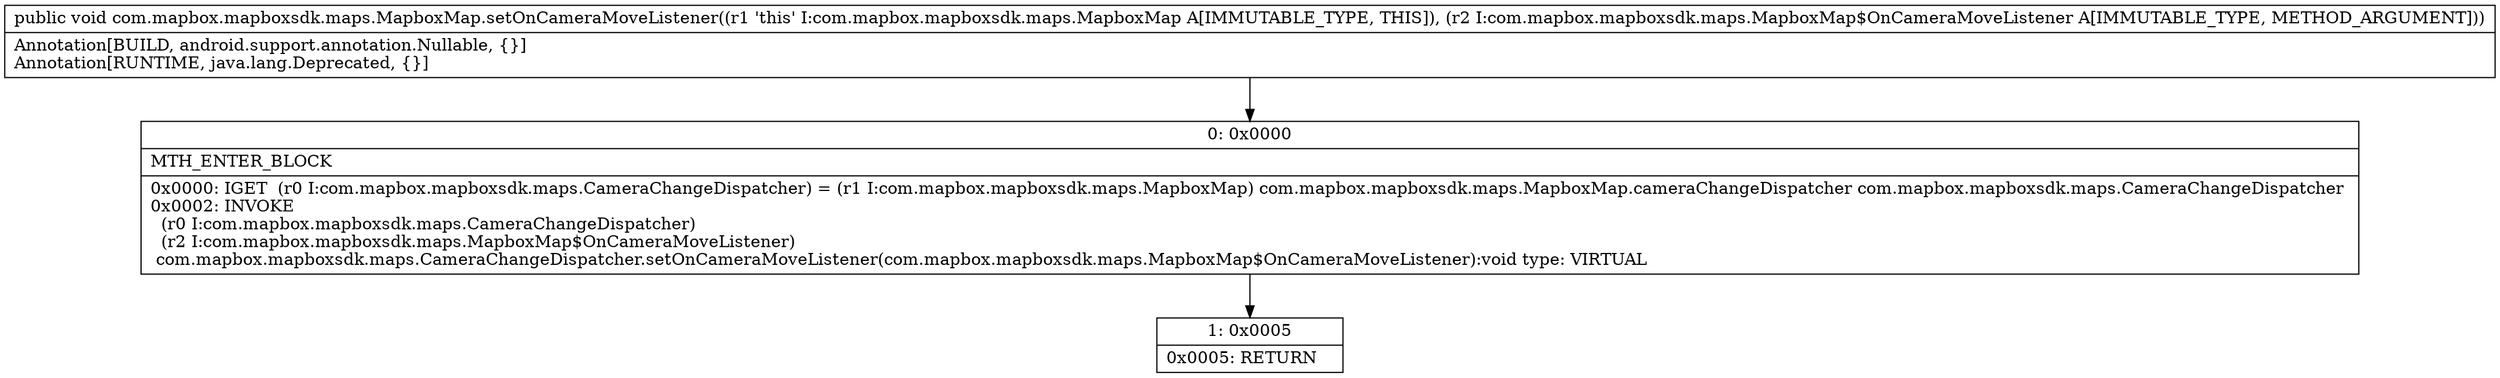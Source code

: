digraph "CFG forcom.mapbox.mapboxsdk.maps.MapboxMap.setOnCameraMoveListener(Lcom\/mapbox\/mapboxsdk\/maps\/MapboxMap$OnCameraMoveListener;)V" {
Node_0 [shape=record,label="{0\:\ 0x0000|MTH_ENTER_BLOCK\l|0x0000: IGET  (r0 I:com.mapbox.mapboxsdk.maps.CameraChangeDispatcher) = (r1 I:com.mapbox.mapboxsdk.maps.MapboxMap) com.mapbox.mapboxsdk.maps.MapboxMap.cameraChangeDispatcher com.mapbox.mapboxsdk.maps.CameraChangeDispatcher \l0x0002: INVOKE  \l  (r0 I:com.mapbox.mapboxsdk.maps.CameraChangeDispatcher)\l  (r2 I:com.mapbox.mapboxsdk.maps.MapboxMap$OnCameraMoveListener)\l com.mapbox.mapboxsdk.maps.CameraChangeDispatcher.setOnCameraMoveListener(com.mapbox.mapboxsdk.maps.MapboxMap$OnCameraMoveListener):void type: VIRTUAL \l}"];
Node_1 [shape=record,label="{1\:\ 0x0005|0x0005: RETURN   \l}"];
MethodNode[shape=record,label="{public void com.mapbox.mapboxsdk.maps.MapboxMap.setOnCameraMoveListener((r1 'this' I:com.mapbox.mapboxsdk.maps.MapboxMap A[IMMUTABLE_TYPE, THIS]), (r2 I:com.mapbox.mapboxsdk.maps.MapboxMap$OnCameraMoveListener A[IMMUTABLE_TYPE, METHOD_ARGUMENT]))  | Annotation[BUILD, android.support.annotation.Nullable, \{\}]\lAnnotation[RUNTIME, java.lang.Deprecated, \{\}]\l}"];
MethodNode -> Node_0;
Node_0 -> Node_1;
}

